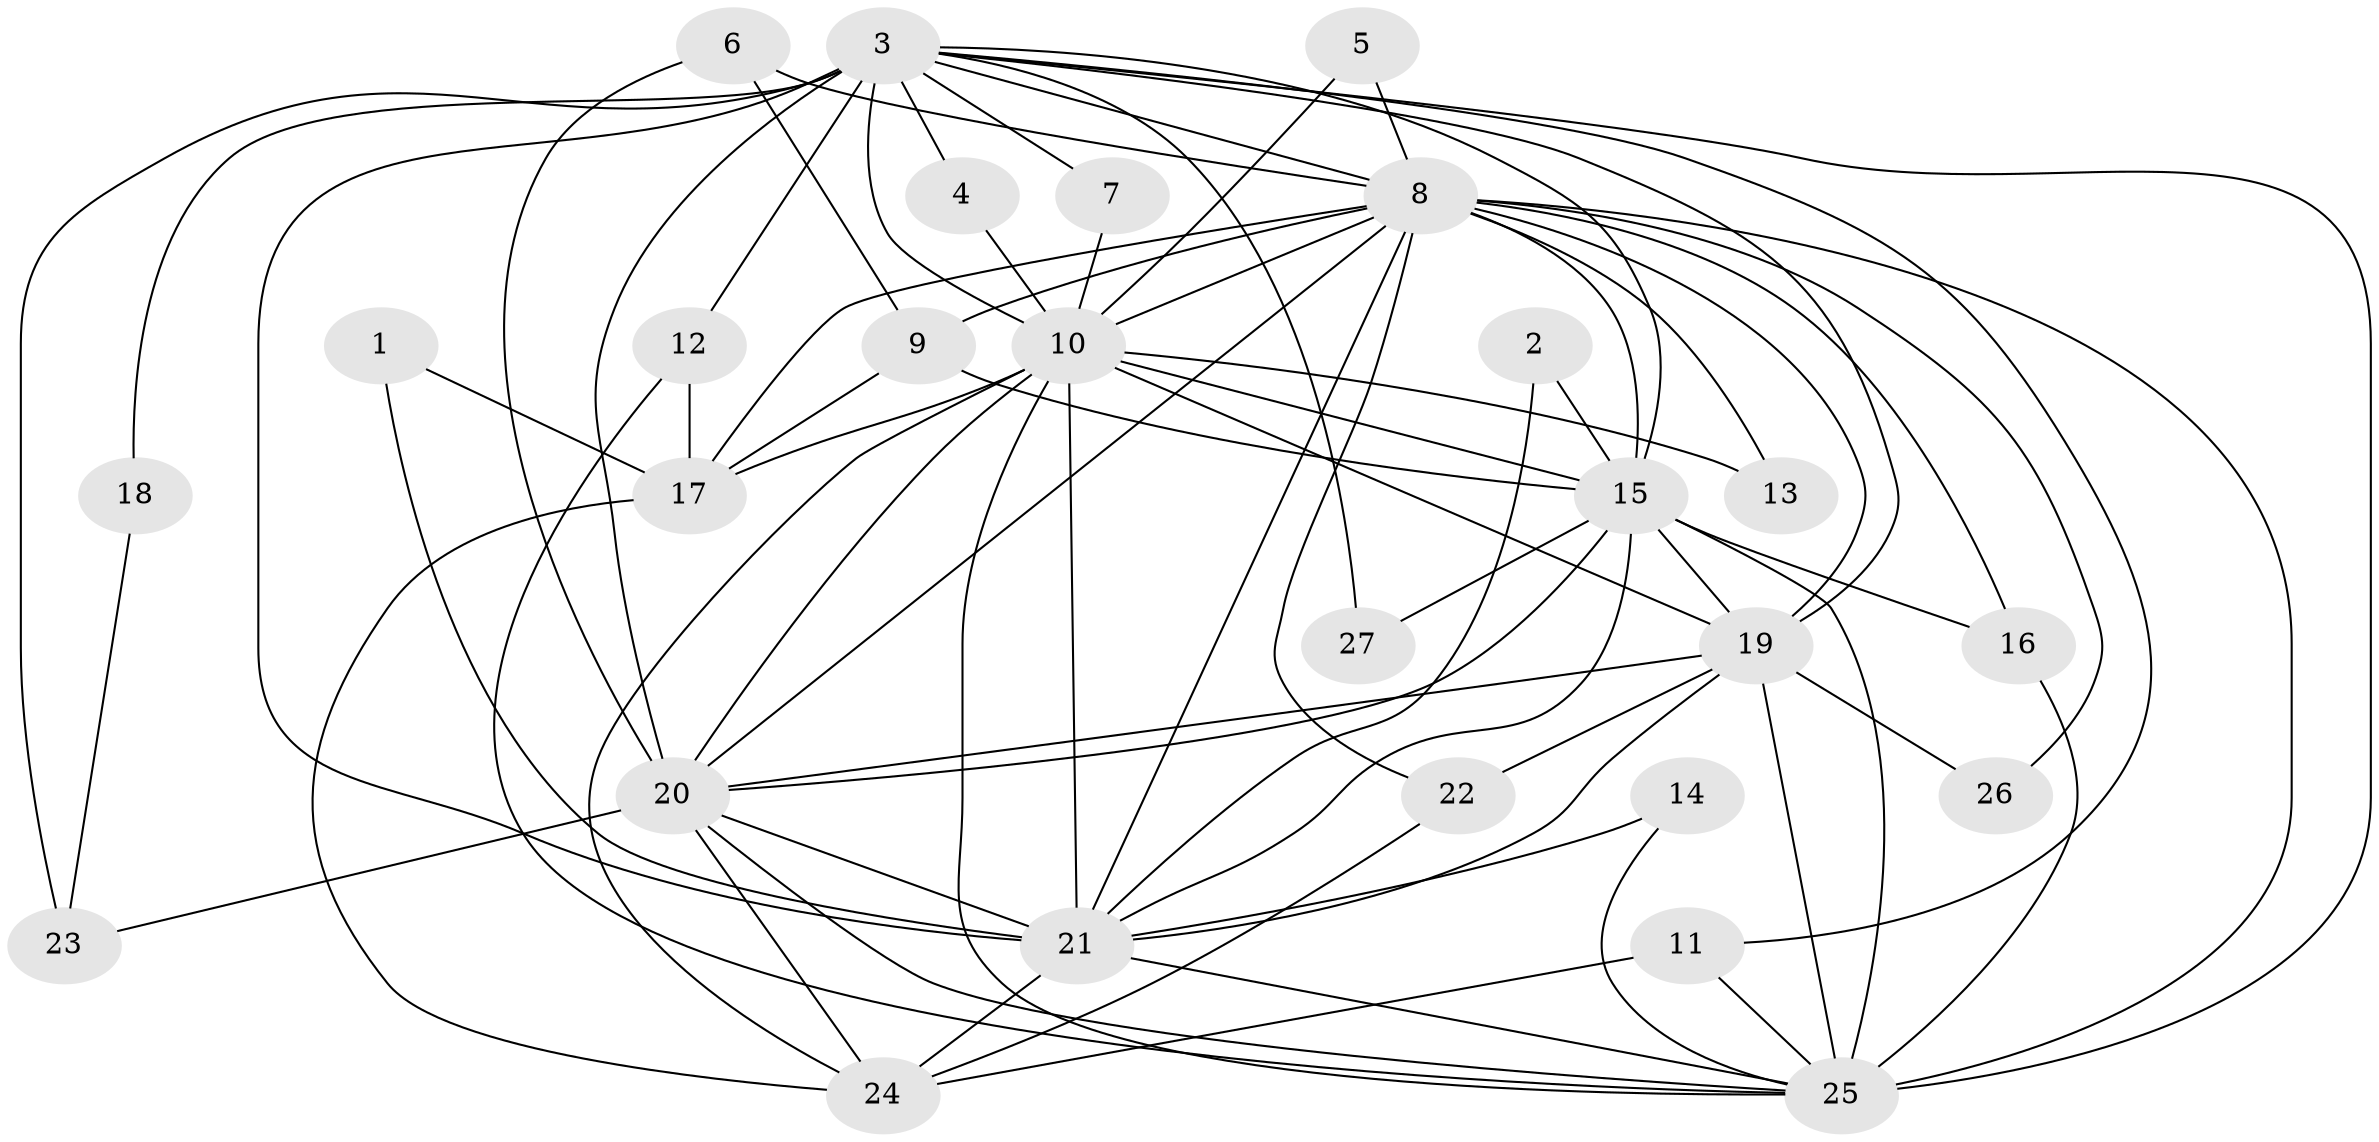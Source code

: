 // original degree distribution, {15: 0.03773584905660377, 14: 0.03773584905660377, 16: 0.03773584905660377, 11: 0.018867924528301886, 13: 0.018867924528301886, 18: 0.018867924528301886, 19: 0.018867924528301886, 5: 0.03773584905660377, 6: 0.018867924528301886, 3: 0.1320754716981132, 4: 0.07547169811320754, 2: 0.5471698113207547}
// Generated by graph-tools (version 1.1) at 2025/25/03/09/25 03:25:47]
// undirected, 27 vertices, 74 edges
graph export_dot {
graph [start="1"]
  node [color=gray90,style=filled];
  1;
  2;
  3;
  4;
  5;
  6;
  7;
  8;
  9;
  10;
  11;
  12;
  13;
  14;
  15;
  16;
  17;
  18;
  19;
  20;
  21;
  22;
  23;
  24;
  25;
  26;
  27;
  1 -- 17 [weight=1.0];
  1 -- 21 [weight=1.0];
  2 -- 15 [weight=1.0];
  2 -- 21 [weight=1.0];
  3 -- 4 [weight=1.0];
  3 -- 7 [weight=1.0];
  3 -- 8 [weight=3.0];
  3 -- 10 [weight=5.0];
  3 -- 11 [weight=1.0];
  3 -- 12 [weight=2.0];
  3 -- 15 [weight=3.0];
  3 -- 18 [weight=1.0];
  3 -- 19 [weight=4.0];
  3 -- 20 [weight=4.0];
  3 -- 21 [weight=4.0];
  3 -- 23 [weight=2.0];
  3 -- 25 [weight=3.0];
  3 -- 27 [weight=1.0];
  4 -- 10 [weight=1.0];
  5 -- 8 [weight=1.0];
  5 -- 10 [weight=1.0];
  6 -- 8 [weight=1.0];
  6 -- 9 [weight=1.0];
  6 -- 20 [weight=1.0];
  7 -- 10 [weight=1.0];
  8 -- 9 [weight=1.0];
  8 -- 10 [weight=1.0];
  8 -- 13 [weight=1.0];
  8 -- 15 [weight=1.0];
  8 -- 16 [weight=1.0];
  8 -- 17 [weight=1.0];
  8 -- 19 [weight=1.0];
  8 -- 20 [weight=1.0];
  8 -- 21 [weight=2.0];
  8 -- 22 [weight=1.0];
  8 -- 25 [weight=1.0];
  8 -- 26 [weight=1.0];
  9 -- 15 [weight=1.0];
  9 -- 17 [weight=1.0];
  10 -- 13 [weight=1.0];
  10 -- 15 [weight=1.0];
  10 -- 17 [weight=1.0];
  10 -- 19 [weight=2.0];
  10 -- 20 [weight=1.0];
  10 -- 21 [weight=2.0];
  10 -- 24 [weight=1.0];
  10 -- 25 [weight=1.0];
  11 -- 24 [weight=1.0];
  11 -- 25 [weight=1.0];
  12 -- 17 [weight=1.0];
  12 -- 25 [weight=1.0];
  14 -- 21 [weight=1.0];
  14 -- 25 [weight=1.0];
  15 -- 16 [weight=1.0];
  15 -- 19 [weight=2.0];
  15 -- 20 [weight=1.0];
  15 -- 21 [weight=1.0];
  15 -- 25 [weight=1.0];
  15 -- 27 [weight=1.0];
  16 -- 25 [weight=2.0];
  17 -- 24 [weight=1.0];
  18 -- 23 [weight=1.0];
  19 -- 20 [weight=1.0];
  19 -- 21 [weight=1.0];
  19 -- 22 [weight=1.0];
  19 -- 25 [weight=1.0];
  19 -- 26 [weight=1.0];
  20 -- 21 [weight=1.0];
  20 -- 23 [weight=2.0];
  20 -- 24 [weight=1.0];
  20 -- 25 [weight=1.0];
  21 -- 24 [weight=1.0];
  21 -- 25 [weight=1.0];
  22 -- 24 [weight=1.0];
}
